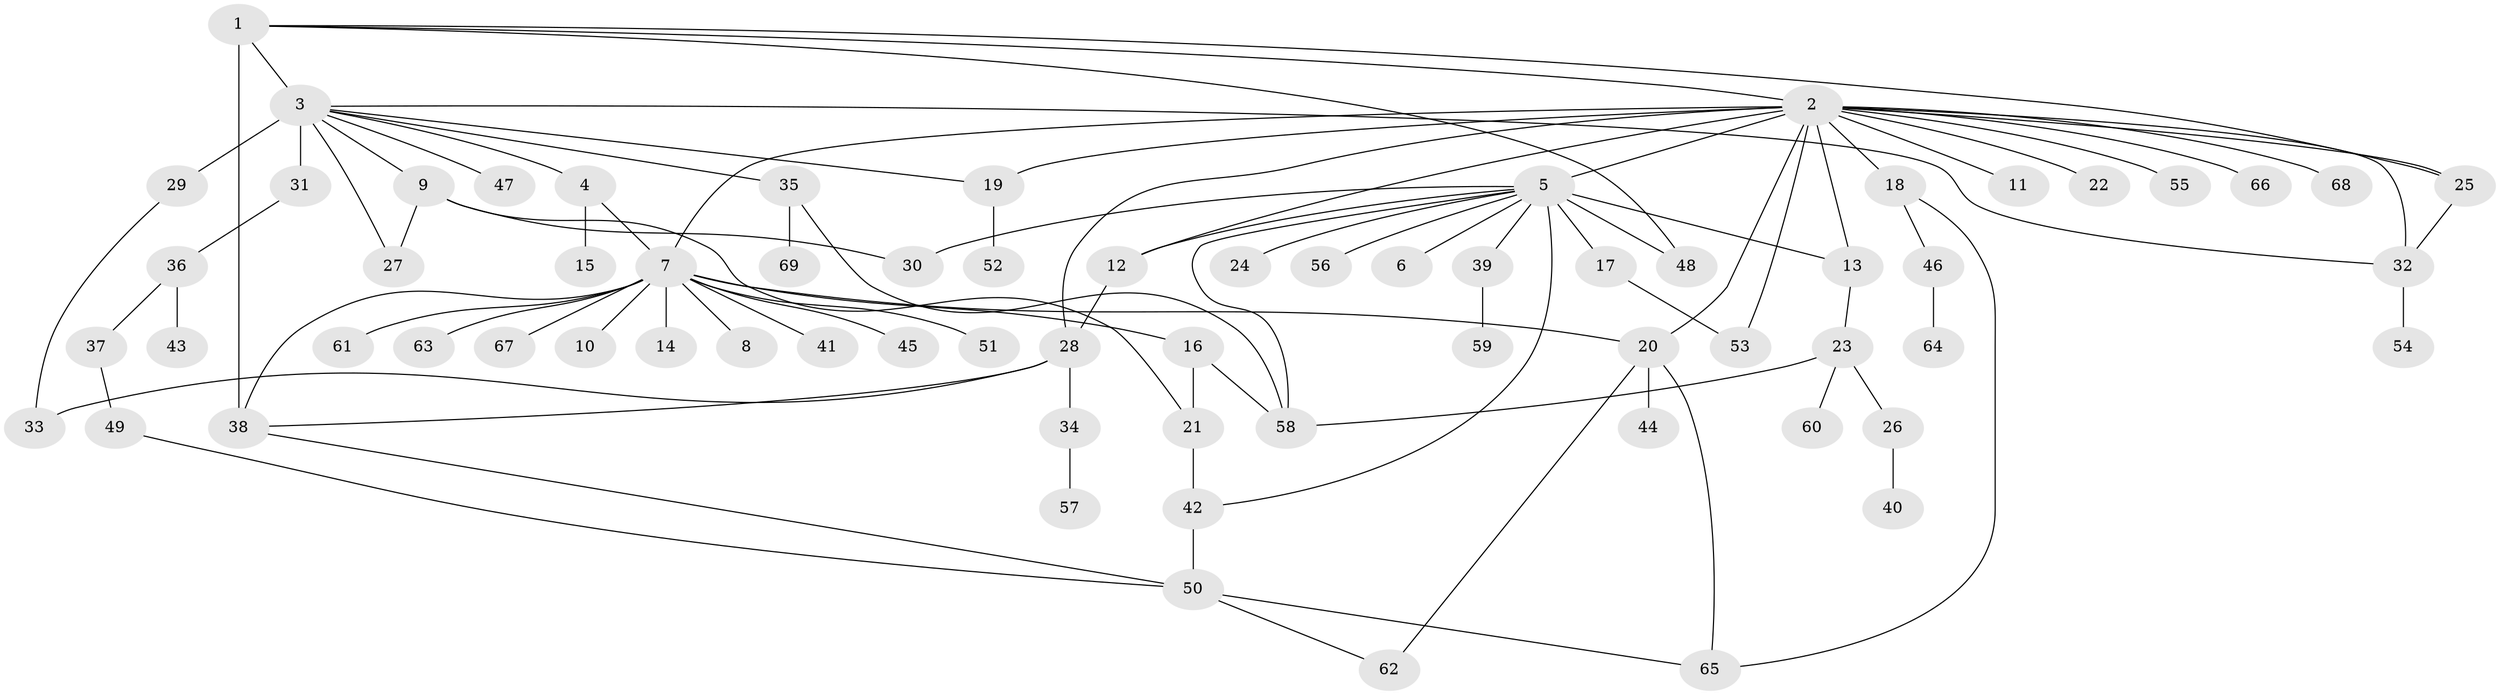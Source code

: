 // original degree distribution, {12: 0.0072992700729927005, 20: 0.0072992700729927005, 16: 0.0072992700729927005, 4: 0.058394160583941604, 17: 0.0072992700729927005, 2: 0.2773722627737226, 15: 0.0072992700729927005, 1: 0.49635036496350365, 5: 0.021897810218978103, 7: 0.0072992700729927005, 3: 0.072992700729927, 6: 0.021897810218978103, 8: 0.0072992700729927005}
// Generated by graph-tools (version 1.1) at 2025/50/03/04/25 22:50:33]
// undirected, 69 vertices, 94 edges
graph export_dot {
  node [color=gray90,style=filled];
  1;
  2;
  3;
  4;
  5;
  6;
  7;
  8;
  9;
  10;
  11;
  12;
  13;
  14;
  15;
  16;
  17;
  18;
  19;
  20;
  21;
  22;
  23;
  24;
  25;
  26;
  27;
  28;
  29;
  30;
  31;
  32;
  33;
  34;
  35;
  36;
  37;
  38;
  39;
  40;
  41;
  42;
  43;
  44;
  45;
  46;
  47;
  48;
  49;
  50;
  51;
  52;
  53;
  54;
  55;
  56;
  57;
  58;
  59;
  60;
  61;
  62;
  63;
  64;
  65;
  66;
  67;
  68;
  69;
  1 -- 2 [weight=1.0];
  1 -- 3 [weight=1.0];
  1 -- 25 [weight=1.0];
  1 -- 38 [weight=7.0];
  1 -- 48 [weight=1.0];
  2 -- 5 [weight=1.0];
  2 -- 7 [weight=1.0];
  2 -- 11 [weight=1.0];
  2 -- 12 [weight=2.0];
  2 -- 13 [weight=1.0];
  2 -- 18 [weight=1.0];
  2 -- 19 [weight=1.0];
  2 -- 20 [weight=1.0];
  2 -- 22 [weight=1.0];
  2 -- 25 [weight=1.0];
  2 -- 28 [weight=1.0];
  2 -- 32 [weight=1.0];
  2 -- 53 [weight=1.0];
  2 -- 55 [weight=1.0];
  2 -- 66 [weight=1.0];
  2 -- 68 [weight=1.0];
  3 -- 4 [weight=1.0];
  3 -- 9 [weight=1.0];
  3 -- 19 [weight=1.0];
  3 -- 27 [weight=1.0];
  3 -- 29 [weight=6.0];
  3 -- 31 [weight=1.0];
  3 -- 32 [weight=1.0];
  3 -- 35 [weight=1.0];
  3 -- 47 [weight=1.0];
  4 -- 7 [weight=1.0];
  4 -- 15 [weight=1.0];
  5 -- 6 [weight=1.0];
  5 -- 12 [weight=1.0];
  5 -- 13 [weight=4.0];
  5 -- 17 [weight=1.0];
  5 -- 24 [weight=1.0];
  5 -- 30 [weight=1.0];
  5 -- 39 [weight=1.0];
  5 -- 42 [weight=1.0];
  5 -- 48 [weight=1.0];
  5 -- 56 [weight=1.0];
  5 -- 58 [weight=1.0];
  7 -- 8 [weight=1.0];
  7 -- 10 [weight=1.0];
  7 -- 14 [weight=1.0];
  7 -- 16 [weight=1.0];
  7 -- 20 [weight=1.0];
  7 -- 38 [weight=1.0];
  7 -- 41 [weight=1.0];
  7 -- 45 [weight=1.0];
  7 -- 51 [weight=1.0];
  7 -- 61 [weight=1.0];
  7 -- 63 [weight=1.0];
  7 -- 67 [weight=1.0];
  9 -- 21 [weight=1.0];
  9 -- 27 [weight=1.0];
  9 -- 30 [weight=1.0];
  12 -- 28 [weight=1.0];
  13 -- 23 [weight=1.0];
  16 -- 21 [weight=1.0];
  16 -- 58 [weight=1.0];
  17 -- 53 [weight=1.0];
  18 -- 46 [weight=1.0];
  18 -- 65 [weight=1.0];
  19 -- 52 [weight=1.0];
  20 -- 44 [weight=2.0];
  20 -- 62 [weight=1.0];
  20 -- 65 [weight=1.0];
  21 -- 42 [weight=2.0];
  23 -- 26 [weight=1.0];
  23 -- 58 [weight=1.0];
  23 -- 60 [weight=1.0];
  25 -- 32 [weight=1.0];
  26 -- 40 [weight=1.0];
  28 -- 33 [weight=1.0];
  28 -- 34 [weight=1.0];
  28 -- 38 [weight=1.0];
  29 -- 33 [weight=1.0];
  31 -- 36 [weight=1.0];
  32 -- 54 [weight=3.0];
  34 -- 57 [weight=1.0];
  35 -- 58 [weight=1.0];
  35 -- 69 [weight=1.0];
  36 -- 37 [weight=1.0];
  36 -- 43 [weight=3.0];
  37 -- 49 [weight=2.0];
  38 -- 50 [weight=1.0];
  39 -- 59 [weight=1.0];
  42 -- 50 [weight=1.0];
  46 -- 64 [weight=1.0];
  49 -- 50 [weight=1.0];
  50 -- 62 [weight=1.0];
  50 -- 65 [weight=1.0];
}
